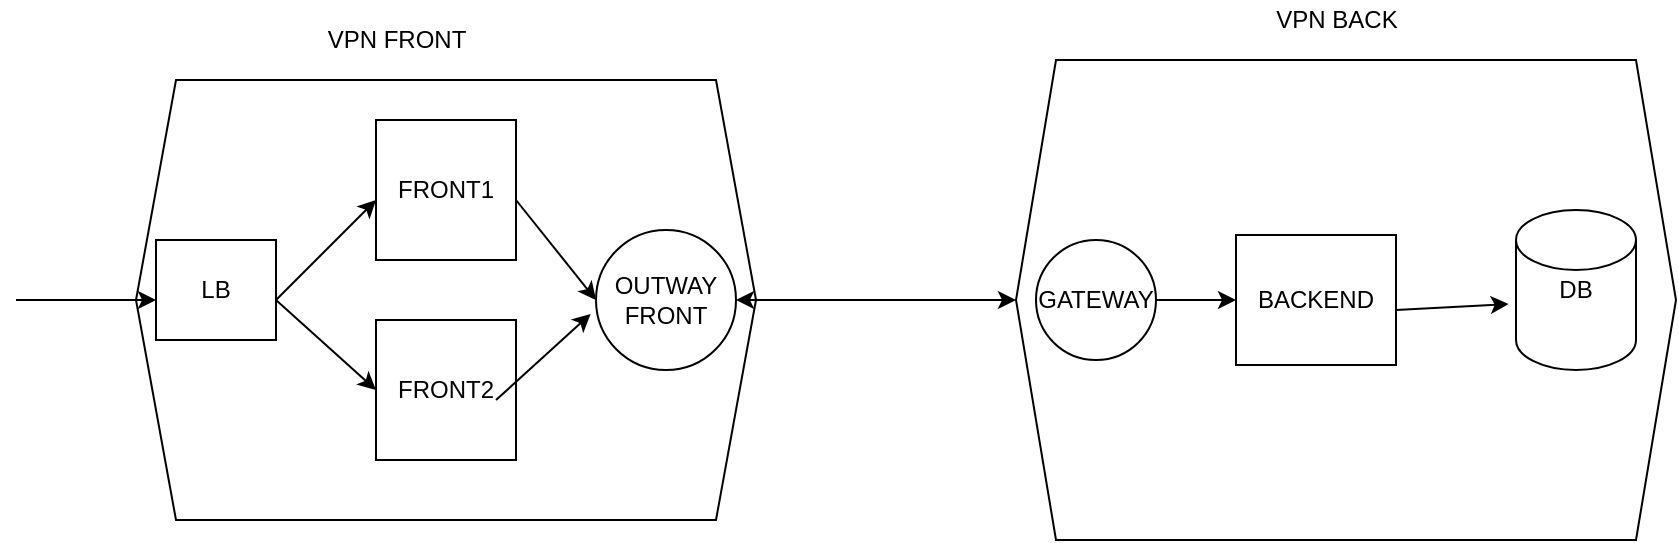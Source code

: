 <mxfile version="13.6.5">
    <diagram id="KHB3xMDCJTFWh8A01pQj" name="Page-1">
        <mxGraphModel dx="1154" dy="853" grid="1" gridSize="10" guides="1" tooltips="1" connect="1" arrows="1" fold="1" page="1" pageScale="1" pageWidth="850" pageHeight="1100" math="0" shadow="0">
            <root>
                <mxCell id="0"/>
                <mxCell id="1" parent="0"/>
                <mxCell id="2" value="" style="shape=hexagon;perimeter=hexagonPerimeter2;whiteSpace=wrap;html=1;fixedSize=1;" vertex="1" parent="1">
                    <mxGeometry x="70" y="200" width="310" height="220" as="geometry"/>
                </mxCell>
                <mxCell id="3" value="VPN FRONT" style="text;html=1;align=center;verticalAlign=middle;resizable=0;points=[];autosize=1;" vertex="1" parent="1">
                    <mxGeometry x="160" y="170" width="80" height="20" as="geometry"/>
                </mxCell>
                <mxCell id="4" value="LB" style="whiteSpace=wrap;html=1;" vertex="1" parent="1">
                    <mxGeometry x="80" y="280" width="60" height="50" as="geometry"/>
                </mxCell>
                <mxCell id="5" value="" style="endArrow=classic;html=1;entryX=0;entryY=0.5;entryDx=0;entryDy=0;" edge="1" parent="1" target="9">
                    <mxGeometry width="50" height="50" relative="1" as="geometry">
                        <mxPoint x="140" y="310" as="sourcePoint"/>
                        <mxPoint x="180" y="260" as="targetPoint"/>
                    </mxGeometry>
                </mxCell>
                <mxCell id="7" value="" style="endArrow=classic;html=1;" edge="1" parent="1">
                    <mxGeometry width="50" height="50" relative="1" as="geometry">
                        <mxPoint x="10" y="310" as="sourcePoint"/>
                        <mxPoint x="80" y="310" as="targetPoint"/>
                    </mxGeometry>
                </mxCell>
                <mxCell id="8" value="FRONT1" style="whiteSpace=wrap;html=1;aspect=fixed;" vertex="1" parent="1">
                    <mxGeometry x="190" y="220" width="70" height="70" as="geometry"/>
                </mxCell>
                <mxCell id="9" value="FRONT2" style="whiteSpace=wrap;html=1;aspect=fixed;" vertex="1" parent="1">
                    <mxGeometry x="190" y="320" width="70" height="70" as="geometry"/>
                </mxCell>
                <mxCell id="10" value="" style="endArrow=classic;html=1;" edge="1" parent="1">
                    <mxGeometry width="50" height="50" relative="1" as="geometry">
                        <mxPoint x="140" y="310" as="sourcePoint"/>
                        <mxPoint x="190" y="260" as="targetPoint"/>
                    </mxGeometry>
                </mxCell>
                <mxCell id="12" value="OUTWAY FRONT" style="ellipse;whiteSpace=wrap;html=1;" vertex="1" parent="1">
                    <mxGeometry x="300" y="275" width="70" height="70" as="geometry"/>
                </mxCell>
                <mxCell id="13" value="" style="endArrow=classic;startArrow=classic;html=1;exitX=1;exitY=0.5;exitDx=0;exitDy=0;entryX=0;entryY=0.5;entryDx=0;entryDy=0;" edge="1" parent="1" source="12" target="14">
                    <mxGeometry width="50" height="50" relative="1" as="geometry">
                        <mxPoint x="560" y="370" as="sourcePoint"/>
                        <mxPoint x="500" y="310" as="targetPoint"/>
                    </mxGeometry>
                </mxCell>
                <mxCell id="14" value="" style="shape=hexagon;perimeter=hexagonPerimeter2;whiteSpace=wrap;html=1;fixedSize=1;" vertex="1" parent="1">
                    <mxGeometry x="510" y="190" width="330" height="240" as="geometry"/>
                </mxCell>
                <mxCell id="15" value="DB" style="shape=cylinder2;whiteSpace=wrap;html=1;boundedLbl=1;backgroundOutline=1;size=15;" vertex="1" parent="1">
                    <mxGeometry x="760" y="265" width="60" height="80" as="geometry"/>
                </mxCell>
                <mxCell id="16" value="BACKEND" style="rounded=0;whiteSpace=wrap;html=1;" vertex="1" parent="1">
                    <mxGeometry x="620" y="277.5" width="80" height="65" as="geometry"/>
                </mxCell>
                <mxCell id="18" value="" style="endArrow=classic;html=1;entryX=-0.061;entryY=0.588;entryDx=0;entryDy=0;entryPerimeter=0;" edge="1" parent="1" target="15">
                    <mxGeometry width="50" height="50" relative="1" as="geometry">
                        <mxPoint x="700" y="315" as="sourcePoint"/>
                        <mxPoint x="750" y="265" as="targetPoint"/>
                    </mxGeometry>
                </mxCell>
                <mxCell id="19" value="GATEWAY" style="ellipse;whiteSpace=wrap;html=1;aspect=fixed;" vertex="1" parent="1">
                    <mxGeometry x="520" y="280" width="60" height="60" as="geometry"/>
                </mxCell>
                <mxCell id="20" value="" style="endArrow=classic;html=1;exitX=1;exitY=0.5;exitDx=0;exitDy=0;entryX=0;entryY=0.5;entryDx=0;entryDy=0;" edge="1" parent="1" source="19" target="16">
                    <mxGeometry width="50" height="50" relative="1" as="geometry">
                        <mxPoint x="560" y="370" as="sourcePoint"/>
                        <mxPoint x="610" y="320" as="targetPoint"/>
                    </mxGeometry>
                </mxCell>
                <mxCell id="21" value="" style="endArrow=classic;html=1;entryX=0;entryY=0.5;entryDx=0;entryDy=0;" edge="1" parent="1" target="12">
                    <mxGeometry width="50" height="50" relative="1" as="geometry">
                        <mxPoint x="260" y="260" as="sourcePoint"/>
                        <mxPoint x="310" y="210" as="targetPoint"/>
                    </mxGeometry>
                </mxCell>
                <mxCell id="22" value="" style="endArrow=classic;html=1;entryX=-0.038;entryY=0.6;entryDx=0;entryDy=0;entryPerimeter=0;" edge="1" parent="1" target="12">
                    <mxGeometry width="50" height="50" relative="1" as="geometry">
                        <mxPoint x="250" y="360" as="sourcePoint"/>
                        <mxPoint x="300" y="310" as="targetPoint"/>
                    </mxGeometry>
                </mxCell>
                <mxCell id="23" value="VPN BACK" style="text;html=1;align=center;verticalAlign=middle;resizable=0;points=[];autosize=1;" vertex="1" parent="1">
                    <mxGeometry x="630" y="160" width="80" height="20" as="geometry"/>
                </mxCell>
            </root>
        </mxGraphModel>
    </diagram>
</mxfile>